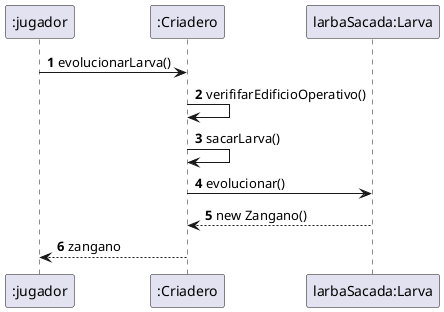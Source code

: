 @startuml

autonumber
":jugador" -> ":Criadero": evolucionarLarva()
":Criadero" -> ":Criadero": verififarEdificioOperativo()
":Criadero" -> ":Criadero": sacarLarva()
":Criadero" -> "larbaSacada:Larva": evolucionar()
return new Zangano()
":Criadero" --> ":jugador": zangano

@enduml